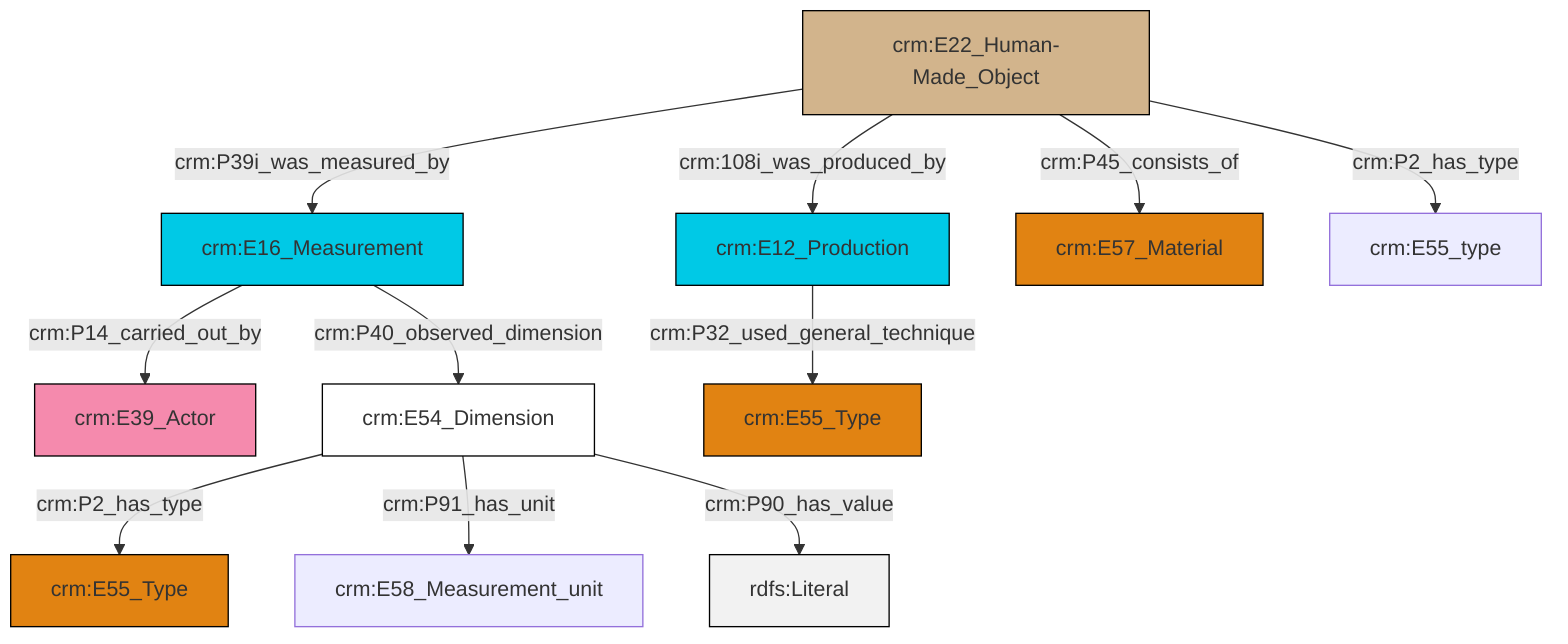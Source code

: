 graph TD
classDef Literal fill:#f2f2f2,stroke:#000000;
classDef CRM_Entity fill:#FFFFFF,stroke:#000000;
classDef Temporal_Entity fill:#00C9E6, stroke:#000000;
classDef Type fill:#E18312, stroke:#000000;
classDef Time-Span fill:#2C9C91, stroke:#000000;
classDef Appellation fill:#FFEB7F, stroke:#000000;
classDef Place fill:#008836, stroke:#000000;
classDef Persistent_Item fill:#B266B2, stroke:#000000;
classDef Conceptual_Object fill:#FFD700, stroke:#000000;
classDef Physical_Thing fill:#D2B48C, stroke:#000000;
classDef Actor fill:#f58aad, stroke:#000000;
classDef PC_Classes fill:#4ce600, stroke:#000000;
classDef Multi fill:#cccccc,stroke:#000000;

4["crm:E54_Dimension"]:::CRM_Entity -->|crm:P2_has_type| 5["crm:E55_Type"]:::Type
4["crm:E54_Dimension"]:::CRM_Entity -->|crm:P91_has_unit| 6["crm:E58_Measurement_unit"]:::Default
2["crm:E22_Human-Made_Object"]:::Physical_Thing -->|crm:P39i_was_measured_by| 7["crm:E16_Measurement"]:::Temporal_Entity
4["crm:E54_Dimension"]:::CRM_Entity -->|crm:P90_has_value| 8[rdfs:Literal]:::Literal
7["crm:E16_Measurement"]:::Temporal_Entity -->|crm:P40_observed_dimension| 4["crm:E54_Dimension"]:::CRM_Entity
9["crm:E12_Production"]:::Temporal_Entity -->|crm:P32_used_general_technique| 11["crm:E55_Type"]:::Type
2["crm:E22_Human-Made_Object"]:::Physical_Thing -->|crm:P45_consists_of| 15["crm:E57_Material"]:::Type
2["crm:E22_Human-Made_Object"]:::Physical_Thing -->|crm:108i_was_produced_by| 9["crm:E12_Production"]:::Temporal_Entity
2["crm:E22_Human-Made_Object"]:::Physical_Thing -->|crm:P2_has_type| 17["crm:E55_type"]:::Default
7["crm:E16_Measurement"]:::Temporal_Entity -->|crm:P14_carried_out_by| 0["crm:E39_Actor"]:::Actor